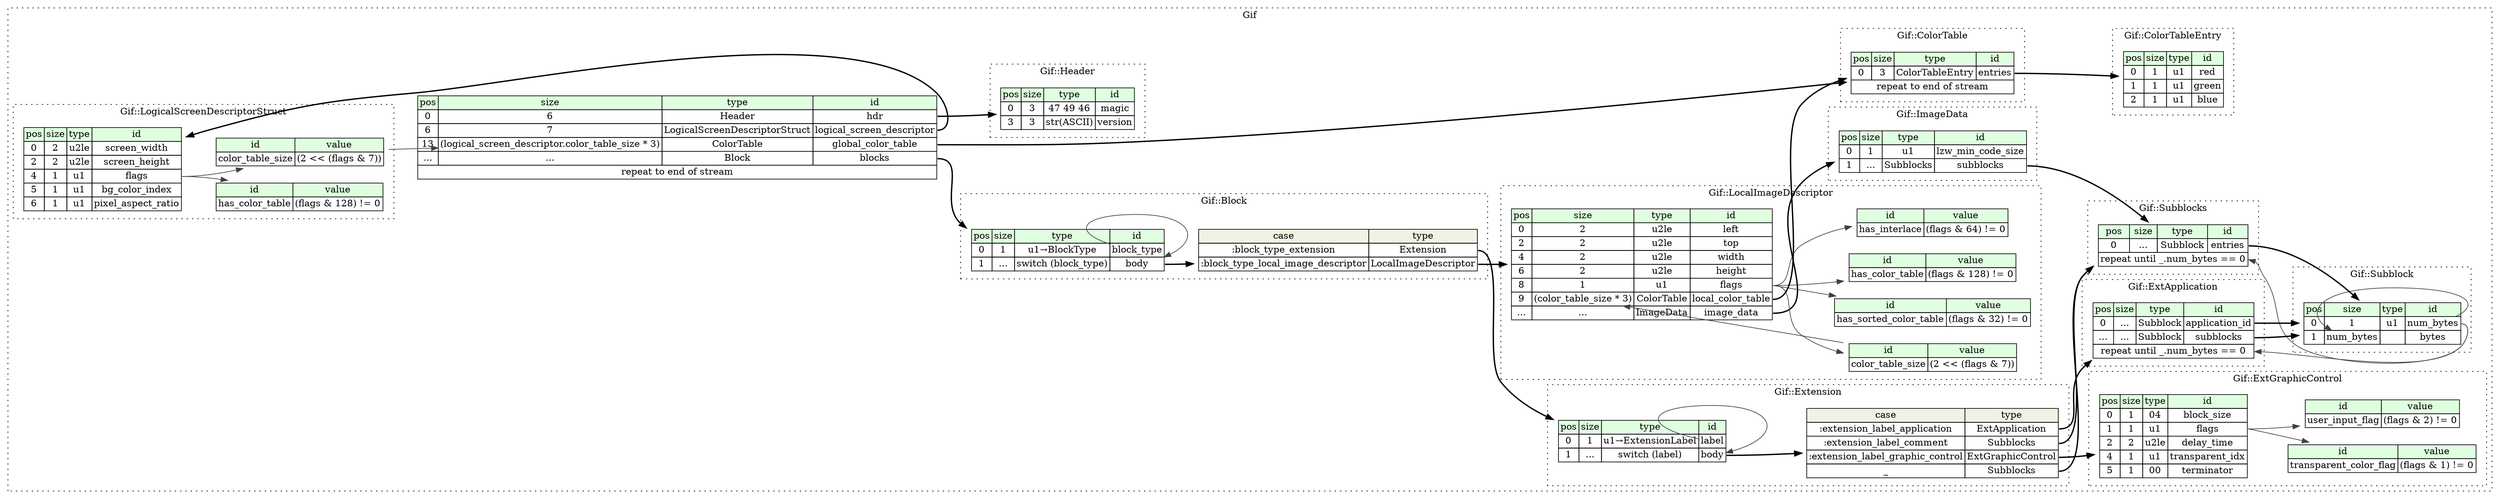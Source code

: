 digraph {
	rankdir=LR;
	node [shape=plaintext];
	subgraph cluster__gif {
		label="Gif";
		graph[style=dotted];

		gif__seq [label=<<TABLE BORDER="0" CELLBORDER="1" CELLSPACING="0">
			<TR><TD BGCOLOR="#E0FFE0">pos</TD><TD BGCOLOR="#E0FFE0">size</TD><TD BGCOLOR="#E0FFE0">type</TD><TD BGCOLOR="#E0FFE0">id</TD></TR>
			<TR><TD PORT="hdr_pos">0</TD><TD PORT="hdr_size">6</TD><TD>Header</TD><TD PORT="hdr_type">hdr</TD></TR>
			<TR><TD PORT="logical_screen_descriptor_pos">6</TD><TD PORT="logical_screen_descriptor_size">7</TD><TD>LogicalScreenDescriptorStruct</TD><TD PORT="logical_screen_descriptor_type">logical_screen_descriptor</TD></TR>
			<TR><TD PORT="global_color_table_pos">13</TD><TD PORT="global_color_table_size">(logical_screen_descriptor.color_table_size * 3)</TD><TD>ColorTable</TD><TD PORT="global_color_table_type">global_color_table</TD></TR>
			<TR><TD PORT="blocks_pos">...</TD><TD PORT="blocks_size">...</TD><TD>Block</TD><TD PORT="blocks_type">blocks</TD></TR>
			<TR><TD COLSPAN="4" PORT="blocks__repeat">repeat to end of stream</TD></TR>
		</TABLE>>];
		subgraph cluster__image_data {
			label="Gif::ImageData";
			graph[style=dotted];

			image_data__seq [label=<<TABLE BORDER="0" CELLBORDER="1" CELLSPACING="0">
				<TR><TD BGCOLOR="#E0FFE0">pos</TD><TD BGCOLOR="#E0FFE0">size</TD><TD BGCOLOR="#E0FFE0">type</TD><TD BGCOLOR="#E0FFE0">id</TD></TR>
				<TR><TD PORT="lzw_min_code_size_pos">0</TD><TD PORT="lzw_min_code_size_size">1</TD><TD>u1</TD><TD PORT="lzw_min_code_size_type">lzw_min_code_size</TD></TR>
				<TR><TD PORT="subblocks_pos">1</TD><TD PORT="subblocks_size">...</TD><TD>Subblocks</TD><TD PORT="subblocks_type">subblocks</TD></TR>
			</TABLE>>];
		}
		subgraph cluster__color_table_entry {
			label="Gif::ColorTableEntry";
			graph[style=dotted];

			color_table_entry__seq [label=<<TABLE BORDER="0" CELLBORDER="1" CELLSPACING="0">
				<TR><TD BGCOLOR="#E0FFE0">pos</TD><TD BGCOLOR="#E0FFE0">size</TD><TD BGCOLOR="#E0FFE0">type</TD><TD BGCOLOR="#E0FFE0">id</TD></TR>
				<TR><TD PORT="red_pos">0</TD><TD PORT="red_size">1</TD><TD>u1</TD><TD PORT="red_type">red</TD></TR>
				<TR><TD PORT="green_pos">1</TD><TD PORT="green_size">1</TD><TD>u1</TD><TD PORT="green_type">green</TD></TR>
				<TR><TD PORT="blue_pos">2</TD><TD PORT="blue_size">1</TD><TD>u1</TD><TD PORT="blue_type">blue</TD></TR>
			</TABLE>>];
		}
		subgraph cluster__logical_screen_descriptor_struct {
			label="Gif::LogicalScreenDescriptorStruct";
			graph[style=dotted];

			logical_screen_descriptor_struct__seq [label=<<TABLE BORDER="0" CELLBORDER="1" CELLSPACING="0">
				<TR><TD BGCOLOR="#E0FFE0">pos</TD><TD BGCOLOR="#E0FFE0">size</TD><TD BGCOLOR="#E0FFE0">type</TD><TD BGCOLOR="#E0FFE0">id</TD></TR>
				<TR><TD PORT="screen_width_pos">0</TD><TD PORT="screen_width_size">2</TD><TD>u2le</TD><TD PORT="screen_width_type">screen_width</TD></TR>
				<TR><TD PORT="screen_height_pos">2</TD><TD PORT="screen_height_size">2</TD><TD>u2le</TD><TD PORT="screen_height_type">screen_height</TD></TR>
				<TR><TD PORT="flags_pos">4</TD><TD PORT="flags_size">1</TD><TD>u1</TD><TD PORT="flags_type">flags</TD></TR>
				<TR><TD PORT="bg_color_index_pos">5</TD><TD PORT="bg_color_index_size">1</TD><TD>u1</TD><TD PORT="bg_color_index_type">bg_color_index</TD></TR>
				<TR><TD PORT="pixel_aspect_ratio_pos">6</TD><TD PORT="pixel_aspect_ratio_size">1</TD><TD>u1</TD><TD PORT="pixel_aspect_ratio_type">pixel_aspect_ratio</TD></TR>
			</TABLE>>];
			logical_screen_descriptor_struct__inst__has_color_table [label=<<TABLE BORDER="0" CELLBORDER="1" CELLSPACING="0">
				<TR><TD BGCOLOR="#E0FFE0">id</TD><TD BGCOLOR="#E0FFE0">value</TD></TR>
				<TR><TD>has_color_table</TD><TD>(flags &amp; 128) != 0</TD></TR>
			</TABLE>>];
			logical_screen_descriptor_struct__inst__color_table_size [label=<<TABLE BORDER="0" CELLBORDER="1" CELLSPACING="0">
				<TR><TD BGCOLOR="#E0FFE0">id</TD><TD BGCOLOR="#E0FFE0">value</TD></TR>
				<TR><TD>color_table_size</TD><TD>(2 &lt;&lt; (flags &amp; 7))</TD></TR>
			</TABLE>>];
		}
		subgraph cluster__local_image_descriptor {
			label="Gif::LocalImageDescriptor";
			graph[style=dotted];

			local_image_descriptor__seq [label=<<TABLE BORDER="0" CELLBORDER="1" CELLSPACING="0">
				<TR><TD BGCOLOR="#E0FFE0">pos</TD><TD BGCOLOR="#E0FFE0">size</TD><TD BGCOLOR="#E0FFE0">type</TD><TD BGCOLOR="#E0FFE0">id</TD></TR>
				<TR><TD PORT="left_pos">0</TD><TD PORT="left_size">2</TD><TD>u2le</TD><TD PORT="left_type">left</TD></TR>
				<TR><TD PORT="top_pos">2</TD><TD PORT="top_size">2</TD><TD>u2le</TD><TD PORT="top_type">top</TD></TR>
				<TR><TD PORT="width_pos">4</TD><TD PORT="width_size">2</TD><TD>u2le</TD><TD PORT="width_type">width</TD></TR>
				<TR><TD PORT="height_pos">6</TD><TD PORT="height_size">2</TD><TD>u2le</TD><TD PORT="height_type">height</TD></TR>
				<TR><TD PORT="flags_pos">8</TD><TD PORT="flags_size">1</TD><TD>u1</TD><TD PORT="flags_type">flags</TD></TR>
				<TR><TD PORT="local_color_table_pos">9</TD><TD PORT="local_color_table_size">(color_table_size * 3)</TD><TD>ColorTable</TD><TD PORT="local_color_table_type">local_color_table</TD></TR>
				<TR><TD PORT="image_data_pos">...</TD><TD PORT="image_data_size">...</TD><TD>ImageData</TD><TD PORT="image_data_type">image_data</TD></TR>
			</TABLE>>];
			local_image_descriptor__inst__has_color_table [label=<<TABLE BORDER="0" CELLBORDER="1" CELLSPACING="0">
				<TR><TD BGCOLOR="#E0FFE0">id</TD><TD BGCOLOR="#E0FFE0">value</TD></TR>
				<TR><TD>has_color_table</TD><TD>(flags &amp; 128) != 0</TD></TR>
			</TABLE>>];
			local_image_descriptor__inst__has_interlace [label=<<TABLE BORDER="0" CELLBORDER="1" CELLSPACING="0">
				<TR><TD BGCOLOR="#E0FFE0">id</TD><TD BGCOLOR="#E0FFE0">value</TD></TR>
				<TR><TD>has_interlace</TD><TD>(flags &amp; 64) != 0</TD></TR>
			</TABLE>>];
			local_image_descriptor__inst__has_sorted_color_table [label=<<TABLE BORDER="0" CELLBORDER="1" CELLSPACING="0">
				<TR><TD BGCOLOR="#E0FFE0">id</TD><TD BGCOLOR="#E0FFE0">value</TD></TR>
				<TR><TD>has_sorted_color_table</TD><TD>(flags &amp; 32) != 0</TD></TR>
			</TABLE>>];
			local_image_descriptor__inst__color_table_size [label=<<TABLE BORDER="0" CELLBORDER="1" CELLSPACING="0">
				<TR><TD BGCOLOR="#E0FFE0">id</TD><TD BGCOLOR="#E0FFE0">value</TD></TR>
				<TR><TD>color_table_size</TD><TD>(2 &lt;&lt; (flags &amp; 7))</TD></TR>
			</TABLE>>];
		}
		subgraph cluster__block {
			label="Gif::Block";
			graph[style=dotted];

			block__seq [label=<<TABLE BORDER="0" CELLBORDER="1" CELLSPACING="0">
				<TR><TD BGCOLOR="#E0FFE0">pos</TD><TD BGCOLOR="#E0FFE0">size</TD><TD BGCOLOR="#E0FFE0">type</TD><TD BGCOLOR="#E0FFE0">id</TD></TR>
				<TR><TD PORT="block_type_pos">0</TD><TD PORT="block_type_size">1</TD><TD>u1→BlockType</TD><TD PORT="block_type_type">block_type</TD></TR>
				<TR><TD PORT="body_pos">1</TD><TD PORT="body_size">...</TD><TD>switch (block_type)</TD><TD PORT="body_type">body</TD></TR>
			</TABLE>>];
block__seq_body_switch [label=<<TABLE BORDER="0" CELLBORDER="1" CELLSPACING="0">
	<TR><TD BGCOLOR="#F0F2E4">case</TD><TD BGCOLOR="#F0F2E4">type</TD></TR>
	<TR><TD>:block_type_extension</TD><TD PORT="case0">Extension</TD></TR>
	<TR><TD>:block_type_local_image_descriptor</TD><TD PORT="case1">LocalImageDescriptor</TD></TR>
</TABLE>>];
		}
		subgraph cluster__color_table {
			label="Gif::ColorTable";
			graph[style=dotted];

			color_table__seq [label=<<TABLE BORDER="0" CELLBORDER="1" CELLSPACING="0">
				<TR><TD BGCOLOR="#E0FFE0">pos</TD><TD BGCOLOR="#E0FFE0">size</TD><TD BGCOLOR="#E0FFE0">type</TD><TD BGCOLOR="#E0FFE0">id</TD></TR>
				<TR><TD PORT="entries_pos">0</TD><TD PORT="entries_size">3</TD><TD>ColorTableEntry</TD><TD PORT="entries_type">entries</TD></TR>
				<TR><TD COLSPAN="4" PORT="entries__repeat">repeat to end of stream</TD></TR>
			</TABLE>>];
		}
		subgraph cluster__header {
			label="Gif::Header";
			graph[style=dotted];

			header__seq [label=<<TABLE BORDER="0" CELLBORDER="1" CELLSPACING="0">
				<TR><TD BGCOLOR="#E0FFE0">pos</TD><TD BGCOLOR="#E0FFE0">size</TD><TD BGCOLOR="#E0FFE0">type</TD><TD BGCOLOR="#E0FFE0">id</TD></TR>
				<TR><TD PORT="magic_pos">0</TD><TD PORT="magic_size">3</TD><TD>47 49 46</TD><TD PORT="magic_type">magic</TD></TR>
				<TR><TD PORT="version_pos">3</TD><TD PORT="version_size">3</TD><TD>str(ASCII)</TD><TD PORT="version_type">version</TD></TR>
			</TABLE>>];
		}
		subgraph cluster__ext_graphic_control {
			label="Gif::ExtGraphicControl";
			graph[style=dotted];

			ext_graphic_control__seq [label=<<TABLE BORDER="0" CELLBORDER="1" CELLSPACING="0">
				<TR><TD BGCOLOR="#E0FFE0">pos</TD><TD BGCOLOR="#E0FFE0">size</TD><TD BGCOLOR="#E0FFE0">type</TD><TD BGCOLOR="#E0FFE0">id</TD></TR>
				<TR><TD PORT="block_size_pos">0</TD><TD PORT="block_size_size">1</TD><TD>04</TD><TD PORT="block_size_type">block_size</TD></TR>
				<TR><TD PORT="flags_pos">1</TD><TD PORT="flags_size">1</TD><TD>u1</TD><TD PORT="flags_type">flags</TD></TR>
				<TR><TD PORT="delay_time_pos">2</TD><TD PORT="delay_time_size">2</TD><TD>u2le</TD><TD PORT="delay_time_type">delay_time</TD></TR>
				<TR><TD PORT="transparent_idx_pos">4</TD><TD PORT="transparent_idx_size">1</TD><TD>u1</TD><TD PORT="transparent_idx_type">transparent_idx</TD></TR>
				<TR><TD PORT="terminator_pos">5</TD><TD PORT="terminator_size">1</TD><TD>00</TD><TD PORT="terminator_type">terminator</TD></TR>
			</TABLE>>];
			ext_graphic_control__inst__transparent_color_flag [label=<<TABLE BORDER="0" CELLBORDER="1" CELLSPACING="0">
				<TR><TD BGCOLOR="#E0FFE0">id</TD><TD BGCOLOR="#E0FFE0">value</TD></TR>
				<TR><TD>transparent_color_flag</TD><TD>(flags &amp; 1) != 0</TD></TR>
			</TABLE>>];
			ext_graphic_control__inst__user_input_flag [label=<<TABLE BORDER="0" CELLBORDER="1" CELLSPACING="0">
				<TR><TD BGCOLOR="#E0FFE0">id</TD><TD BGCOLOR="#E0FFE0">value</TD></TR>
				<TR><TD>user_input_flag</TD><TD>(flags &amp; 2) != 0</TD></TR>
			</TABLE>>];
		}
		subgraph cluster__subblock {
			label="Gif::Subblock";
			graph[style=dotted];

			subblock__seq [label=<<TABLE BORDER="0" CELLBORDER="1" CELLSPACING="0">
				<TR><TD BGCOLOR="#E0FFE0">pos</TD><TD BGCOLOR="#E0FFE0">size</TD><TD BGCOLOR="#E0FFE0">type</TD><TD BGCOLOR="#E0FFE0">id</TD></TR>
				<TR><TD PORT="num_bytes_pos">0</TD><TD PORT="num_bytes_size">1</TD><TD>u1</TD><TD PORT="num_bytes_type">num_bytes</TD></TR>
				<TR><TD PORT="bytes_pos">1</TD><TD PORT="bytes_size">num_bytes</TD><TD></TD><TD PORT="bytes_type">bytes</TD></TR>
			</TABLE>>];
		}
		subgraph cluster__ext_application {
			label="Gif::ExtApplication";
			graph[style=dotted];

			ext_application__seq [label=<<TABLE BORDER="0" CELLBORDER="1" CELLSPACING="0">
				<TR><TD BGCOLOR="#E0FFE0">pos</TD><TD BGCOLOR="#E0FFE0">size</TD><TD BGCOLOR="#E0FFE0">type</TD><TD BGCOLOR="#E0FFE0">id</TD></TR>
				<TR><TD PORT="application_id_pos">0</TD><TD PORT="application_id_size">...</TD><TD>Subblock</TD><TD PORT="application_id_type">application_id</TD></TR>
				<TR><TD PORT="subblocks_pos">...</TD><TD PORT="subblocks_size">...</TD><TD>Subblock</TD><TD PORT="subblocks_type">subblocks</TD></TR>
				<TR><TD COLSPAN="4" PORT="subblocks__repeat">repeat until _.num_bytes == 0</TD></TR>
			</TABLE>>];
		}
		subgraph cluster__subblocks {
			label="Gif::Subblocks";
			graph[style=dotted];

			subblocks__seq [label=<<TABLE BORDER="0" CELLBORDER="1" CELLSPACING="0">
				<TR><TD BGCOLOR="#E0FFE0">pos</TD><TD BGCOLOR="#E0FFE0">size</TD><TD BGCOLOR="#E0FFE0">type</TD><TD BGCOLOR="#E0FFE0">id</TD></TR>
				<TR><TD PORT="entries_pos">0</TD><TD PORT="entries_size">...</TD><TD>Subblock</TD><TD PORT="entries_type">entries</TD></TR>
				<TR><TD COLSPAN="4" PORT="entries__repeat">repeat until _.num_bytes == 0</TD></TR>
			</TABLE>>];
		}
		subgraph cluster__extension {
			label="Gif::Extension";
			graph[style=dotted];

			extension__seq [label=<<TABLE BORDER="0" CELLBORDER="1" CELLSPACING="0">
				<TR><TD BGCOLOR="#E0FFE0">pos</TD><TD BGCOLOR="#E0FFE0">size</TD><TD BGCOLOR="#E0FFE0">type</TD><TD BGCOLOR="#E0FFE0">id</TD></TR>
				<TR><TD PORT="label_pos">0</TD><TD PORT="label_size">1</TD><TD>u1→ExtensionLabel</TD><TD PORT="label_type">label</TD></TR>
				<TR><TD PORT="body_pos">1</TD><TD PORT="body_size">...</TD><TD>switch (label)</TD><TD PORT="body_type">body</TD></TR>
			</TABLE>>];
extension__seq_body_switch [label=<<TABLE BORDER="0" CELLBORDER="1" CELLSPACING="0">
	<TR><TD BGCOLOR="#F0F2E4">case</TD><TD BGCOLOR="#F0F2E4">type</TD></TR>
	<TR><TD>:extension_label_application</TD><TD PORT="case0">ExtApplication</TD></TR>
	<TR><TD>:extension_label_comment</TD><TD PORT="case1">Subblocks</TD></TR>
	<TR><TD>:extension_label_graphic_control</TD><TD PORT="case2">ExtGraphicControl</TD></TR>
	<TR><TD>_</TD><TD PORT="case3">Subblocks</TD></TR>
</TABLE>>];
		}
	}
	gif__seq:hdr_type -> header__seq [style=bold];
	gif__seq:logical_screen_descriptor_type -> logical_screen_descriptor_struct__seq [style=bold];
	logical_screen_descriptor_struct__inst__color_table_size:color_table_size_type -> gif__seq:global_color_table_size [color="#404040"];
	gif__seq:global_color_table_type -> color_table__seq [style=bold];
	gif__seq:blocks_type -> block__seq [style=bold];
	image_data__seq:subblocks_type -> subblocks__seq [style=bold];
	logical_screen_descriptor_struct__seq:flags_type -> logical_screen_descriptor_struct__inst__has_color_table [color="#404040"];
	logical_screen_descriptor_struct__seq:flags_type -> logical_screen_descriptor_struct__inst__color_table_size [color="#404040"];
	local_image_descriptor__inst__color_table_size:color_table_size_type -> local_image_descriptor__seq:local_color_table_size [color="#404040"];
	local_image_descriptor__seq:local_color_table_type -> color_table__seq [style=bold];
	local_image_descriptor__seq:image_data_type -> image_data__seq [style=bold];
	local_image_descriptor__seq:flags_type -> local_image_descriptor__inst__has_color_table [color="#404040"];
	local_image_descriptor__seq:flags_type -> local_image_descriptor__inst__has_interlace [color="#404040"];
	local_image_descriptor__seq:flags_type -> local_image_descriptor__inst__has_sorted_color_table [color="#404040"];
	local_image_descriptor__seq:flags_type -> local_image_descriptor__inst__color_table_size [color="#404040"];
	block__seq:body_type -> block__seq_body_switch [style=bold];
	block__seq_body_switch:case0 -> extension__seq [style=bold];
	block__seq_body_switch:case1 -> local_image_descriptor__seq [style=bold];
	block__seq:block_type_type -> block__seq:body_type [color="#404040"];
	color_table__seq:entries_type -> color_table_entry__seq [style=bold];
	ext_graphic_control__seq:flags_type -> ext_graphic_control__inst__transparent_color_flag [color="#404040"];
	ext_graphic_control__seq:flags_type -> ext_graphic_control__inst__user_input_flag [color="#404040"];
	subblock__seq:num_bytes_type -> subblock__seq:bytes_size [color="#404040"];
	ext_application__seq:application_id_type -> subblock__seq [style=bold];
	ext_application__seq:subblocks_type -> subblock__seq [style=bold];
	subblock__seq:num_bytes_type -> ext_application__seq:subblocks__repeat [color="#404040"];
	subblocks__seq:entries_type -> subblock__seq [style=bold];
	subblock__seq:num_bytes_type -> subblocks__seq:entries__repeat [color="#404040"];
	extension__seq:body_type -> extension__seq_body_switch [style=bold];
	extension__seq_body_switch:case0 -> ext_application__seq [style=bold];
	extension__seq_body_switch:case1 -> subblocks__seq [style=bold];
	extension__seq_body_switch:case2 -> ext_graphic_control__seq [style=bold];
	extension__seq_body_switch:case3 -> subblocks__seq [style=bold];
	extension__seq:label_type -> extension__seq:body_type [color="#404040"];
}
